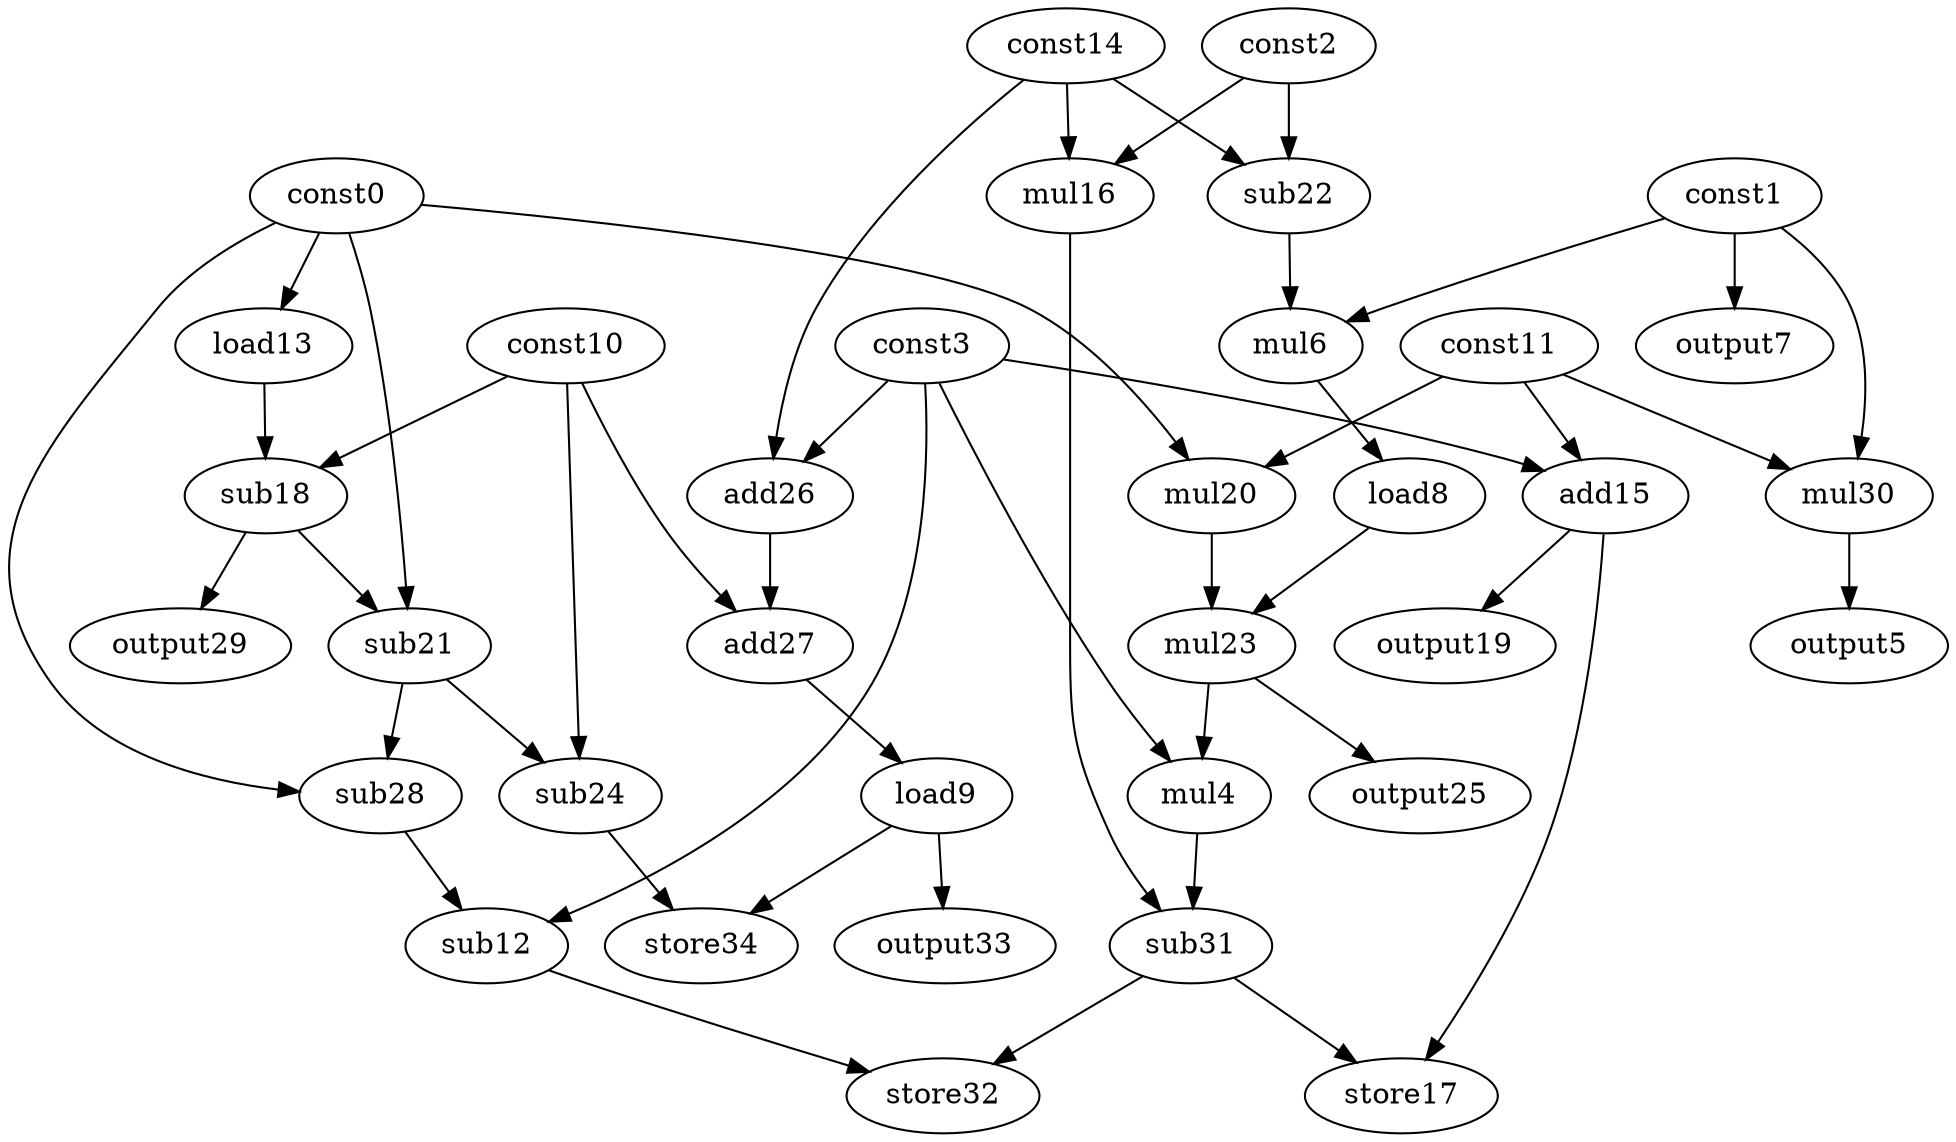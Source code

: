 digraph G { 
const0[opcode=const]; 
const1[opcode=const]; 
const2[opcode=const]; 
const3[opcode=const]; 
mul4[opcode=mul]; 
output5[opcode=output]; 
mul6[opcode=mul]; 
output7[opcode=output]; 
load8[opcode=load]; 
load9[opcode=load]; 
const10[opcode=const]; 
const11[opcode=const]; 
sub12[opcode=sub]; 
load13[opcode=load]; 
const14[opcode=const]; 
add15[opcode=add]; 
mul16[opcode=mul]; 
store17[opcode=store]; 
sub18[opcode=sub]; 
output19[opcode=output]; 
mul20[opcode=mul]; 
sub21[opcode=sub]; 
sub22[opcode=sub]; 
mul23[opcode=mul]; 
sub24[opcode=sub]; 
output25[opcode=output]; 
add26[opcode=add]; 
add27[opcode=add]; 
sub28[opcode=sub]; 
output29[opcode=output]; 
mul30[opcode=mul]; 
sub31[opcode=sub]; 
store32[opcode=store]; 
output33[opcode=output]; 
store34[opcode=store]; 
const1->output7[operand=0];
const0->load13[operand=0];
const3->add15[operand=0];
const11->add15[operand=1];
const2->mul16[operand=0];
const14->mul16[operand=1];
const0->mul20[operand=0];
const11->mul20[operand=1];
const2->sub22[operand=0];
const14->sub22[operand=1];
const3->add26[operand=0];
const14->add26[operand=1];
const1->mul30[operand=0];
const11->mul30[operand=1];
mul30->output5[operand=0];
const1->mul6[operand=0];
sub22->mul6[operand=1];
const10->sub18[operand=0];
load13->sub18[operand=1];
add15->output19[operand=0];
const10->add27[operand=0];
add26->add27[operand=1];
mul6->load8[operand=0];
add27->load9[operand=0];
const0->sub21[operand=0];
sub18->sub21[operand=1];
sub18->output29[operand=0];
load8->mul23[operand=0];
mul20->mul23[operand=1];
const10->sub24[operand=0];
sub21->sub24[operand=1];
const0->sub28[operand=0];
sub21->sub28[operand=1];
load9->output33[operand=0];
const3->mul4[operand=0];
mul23->mul4[operand=1];
const3->sub12[operand=0];
sub28->sub12[operand=1];
mul23->output25[operand=0];
sub24->store34[operand=0];
load9->store34[operand=1];
mul16->sub31[operand=0];
mul4->sub31[operand=1];
sub31->store17[operand=0];
add15->store17[operand=1];
sub12->store32[operand=0];
sub31->store32[operand=1];
}
